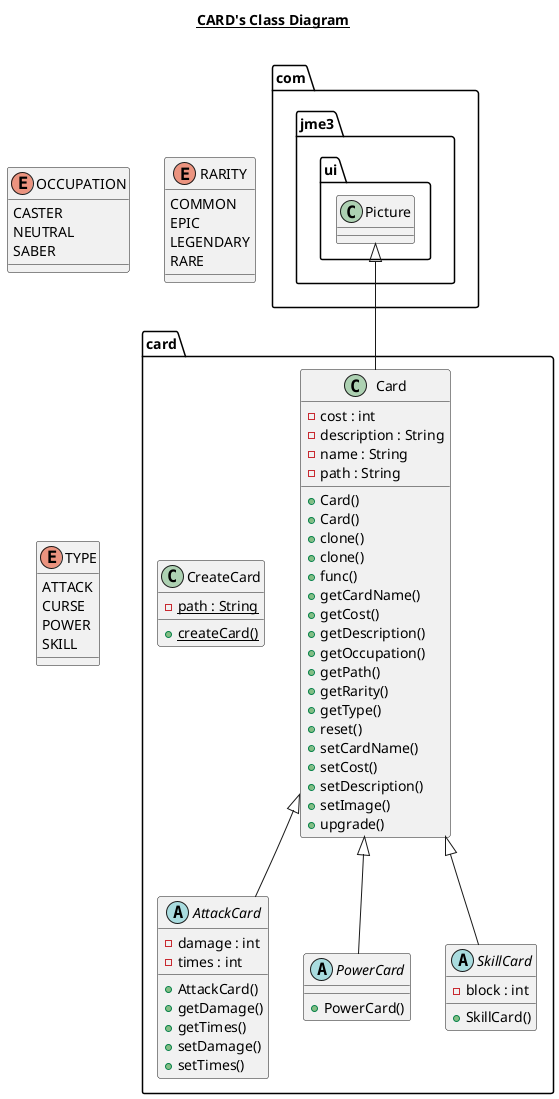 @startuml

title __CARD's Class Diagram__\n


      abstract class card.AttackCard {
          - damage : int
          - times : int
          + AttackCard()
          + getDamage()
          + getTimes()
          + setDamage()
          + setTimes()
      }

  


      class card.Card {
          - cost : int
          - description : String
          - name : String
          - path : String
          + Card()
          + Card()
          + clone()
          + clone()
          + func()
          + getCardName()
          + getCost()
          + getDescription()
          + getOccupation()
          + getPath()
          + getRarity()
          + getType()
          + reset()
          + setCardName()
          + setCost()
          + setDescription()
          + setImage()
          + upgrade()
      }



      enum OCCUPATION {
        CASTER
        NEUTRAL
        SABER
      }

  


      enum RARITY {
        COMMON
        EPIC
        LEGENDARY
        RARE
      }

  


      enum TYPE {
        ATTACK
        CURSE
        POWER
        SKILL
      }

  


      class card.CreateCard {
          {static} - path : String
          {static} + createCard()
      }



      abstract class card.PowerCard {
          + PowerCard()
      }

  


      abstract class card.SkillCard {
          - block : int
          + SkillCard()
      }

  

  card.AttackCard -up-|> card.Card
  card.Card -up-|> com.jme3.ui.Picture
  card.Card o-- card.Card.OCCUPATION : occupation
  card.Card o-- card.Card.RARITY : rarity
  card.Card o-- card.Card.TYPE : type
  card.Card +-down- card.Card.OCCUPATION
  card.Card +-down- card.Card.RARITY
  card.Card +-down- card.Card.TYPE
  card.PowerCard -up-|> card.Card
  card.SkillCard -up-|> card.Card






@enduml

